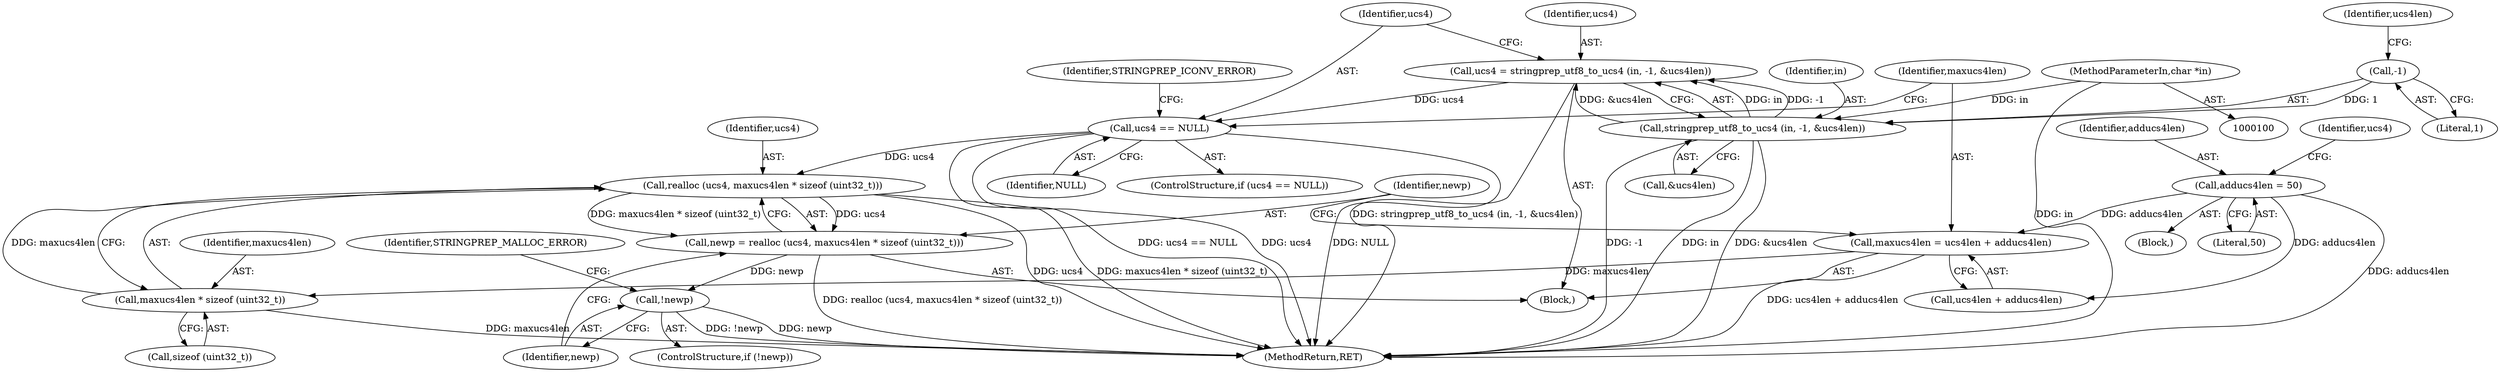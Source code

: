 digraph "0_savannah_2e97c2796581c27213962c77f5a8571a598f9a2e_1@API" {
"1000147" [label="(Call,realloc (ucs4, maxucs4len * sizeof (uint32_t)))"];
"1000135" [label="(Call,ucs4 == NULL)"];
"1000126" [label="(Call,ucs4 = stringprep_utf8_to_ucs4 (in, -1, &ucs4len))"];
"1000128" [label="(Call,stringprep_utf8_to_ucs4 (in, -1, &ucs4len))"];
"1000101" [label="(MethodParameterIn,char *in)"];
"1000130" [label="(Call,-1)"];
"1000149" [label="(Call,maxucs4len * sizeof (uint32_t))"];
"1000140" [label="(Call,maxucs4len = ucs4len + adducs4len)"];
"1000118" [label="(Call,adducs4len = 50)"];
"1000145" [label="(Call,newp = realloc (ucs4, maxucs4len * sizeof (uint32_t)))"];
"1000154" [label="(Call,!newp)"];
"1000128" [label="(Call,stringprep_utf8_to_ucs4 (in, -1, &ucs4len))"];
"1000146" [label="(Identifier,newp)"];
"1000154" [label="(Call,!newp)"];
"1000139" [label="(Identifier,STRINGPREP_ICONV_ERROR)"];
"1000126" [label="(Call,ucs4 = stringprep_utf8_to_ucs4 (in, -1, &ucs4len))"];
"1000127" [label="(Identifier,ucs4)"];
"1000136" [label="(Identifier,ucs4)"];
"1000118" [label="(Call,adducs4len = 50)"];
"1000155" [label="(Identifier,newp)"];
"1000145" [label="(Call,newp = realloc (ucs4, maxucs4len * sizeof (uint32_t)))"];
"1000137" [label="(Identifier,NULL)"];
"1000135" [label="(Call,ucs4 == NULL)"];
"1000173" [label="(MethodReturn,RET)"];
"1000149" [label="(Call,maxucs4len * sizeof (uint32_t))"];
"1000119" [label="(Identifier,adducs4len)"];
"1000122" [label="(Block,)"];
"1000141" [label="(Identifier,maxucs4len)"];
"1000120" [label="(Literal,50)"];
"1000157" [label="(Identifier,STRINGPREP_MALLOC_ERROR)"];
"1000131" [label="(Literal,1)"];
"1000148" [label="(Identifier,ucs4)"];
"1000129" [label="(Identifier,in)"];
"1000153" [label="(ControlStructure,if (!newp))"];
"1000130" [label="(Call,-1)"];
"1000105" [label="(Block,)"];
"1000147" [label="(Call,realloc (ucs4, maxucs4len * sizeof (uint32_t)))"];
"1000151" [label="(Call,sizeof (uint32_t))"];
"1000142" [label="(Call,ucs4len + adducs4len)"];
"1000132" [label="(Call,&ucs4len)"];
"1000140" [label="(Call,maxucs4len = ucs4len + adducs4len)"];
"1000125" [label="(Identifier,ucs4)"];
"1000101" [label="(MethodParameterIn,char *in)"];
"1000133" [label="(Identifier,ucs4len)"];
"1000150" [label="(Identifier,maxucs4len)"];
"1000134" [label="(ControlStructure,if (ucs4 == NULL))"];
"1000147" -> "1000145"  [label="AST: "];
"1000147" -> "1000149"  [label="CFG: "];
"1000148" -> "1000147"  [label="AST: "];
"1000149" -> "1000147"  [label="AST: "];
"1000145" -> "1000147"  [label="CFG: "];
"1000147" -> "1000173"  [label="DDG: maxucs4len * sizeof (uint32_t)"];
"1000147" -> "1000173"  [label="DDG: ucs4"];
"1000147" -> "1000145"  [label="DDG: ucs4"];
"1000147" -> "1000145"  [label="DDG: maxucs4len * sizeof (uint32_t)"];
"1000135" -> "1000147"  [label="DDG: ucs4"];
"1000149" -> "1000147"  [label="DDG: maxucs4len"];
"1000135" -> "1000134"  [label="AST: "];
"1000135" -> "1000137"  [label="CFG: "];
"1000136" -> "1000135"  [label="AST: "];
"1000137" -> "1000135"  [label="AST: "];
"1000139" -> "1000135"  [label="CFG: "];
"1000141" -> "1000135"  [label="CFG: "];
"1000135" -> "1000173"  [label="DDG: ucs4 == NULL"];
"1000135" -> "1000173"  [label="DDG: ucs4"];
"1000135" -> "1000173"  [label="DDG: NULL"];
"1000126" -> "1000135"  [label="DDG: ucs4"];
"1000126" -> "1000122"  [label="AST: "];
"1000126" -> "1000128"  [label="CFG: "];
"1000127" -> "1000126"  [label="AST: "];
"1000128" -> "1000126"  [label="AST: "];
"1000136" -> "1000126"  [label="CFG: "];
"1000126" -> "1000173"  [label="DDG: stringprep_utf8_to_ucs4 (in, -1, &ucs4len)"];
"1000128" -> "1000126"  [label="DDG: in"];
"1000128" -> "1000126"  [label="DDG: -1"];
"1000128" -> "1000126"  [label="DDG: &ucs4len"];
"1000128" -> "1000132"  [label="CFG: "];
"1000129" -> "1000128"  [label="AST: "];
"1000130" -> "1000128"  [label="AST: "];
"1000132" -> "1000128"  [label="AST: "];
"1000128" -> "1000173"  [label="DDG: &ucs4len"];
"1000128" -> "1000173"  [label="DDG: -1"];
"1000128" -> "1000173"  [label="DDG: in"];
"1000101" -> "1000128"  [label="DDG: in"];
"1000130" -> "1000128"  [label="DDG: 1"];
"1000101" -> "1000100"  [label="AST: "];
"1000101" -> "1000173"  [label="DDG: in"];
"1000130" -> "1000131"  [label="CFG: "];
"1000131" -> "1000130"  [label="AST: "];
"1000133" -> "1000130"  [label="CFG: "];
"1000149" -> "1000151"  [label="CFG: "];
"1000150" -> "1000149"  [label="AST: "];
"1000151" -> "1000149"  [label="AST: "];
"1000149" -> "1000173"  [label="DDG: maxucs4len"];
"1000140" -> "1000149"  [label="DDG: maxucs4len"];
"1000140" -> "1000122"  [label="AST: "];
"1000140" -> "1000142"  [label="CFG: "];
"1000141" -> "1000140"  [label="AST: "];
"1000142" -> "1000140"  [label="AST: "];
"1000146" -> "1000140"  [label="CFG: "];
"1000140" -> "1000173"  [label="DDG: ucs4len + adducs4len"];
"1000118" -> "1000140"  [label="DDG: adducs4len"];
"1000118" -> "1000105"  [label="AST: "];
"1000118" -> "1000120"  [label="CFG: "];
"1000119" -> "1000118"  [label="AST: "];
"1000120" -> "1000118"  [label="AST: "];
"1000125" -> "1000118"  [label="CFG: "];
"1000118" -> "1000173"  [label="DDG: adducs4len"];
"1000118" -> "1000142"  [label="DDG: adducs4len"];
"1000145" -> "1000122"  [label="AST: "];
"1000146" -> "1000145"  [label="AST: "];
"1000155" -> "1000145"  [label="CFG: "];
"1000145" -> "1000173"  [label="DDG: realloc (ucs4, maxucs4len * sizeof (uint32_t))"];
"1000145" -> "1000154"  [label="DDG: newp"];
"1000154" -> "1000153"  [label="AST: "];
"1000154" -> "1000155"  [label="CFG: "];
"1000155" -> "1000154"  [label="AST: "];
"1000157" -> "1000154"  [label="CFG: "];
"1000154" -> "1000173"  [label="DDG: !newp"];
"1000154" -> "1000173"  [label="DDG: newp"];
}
